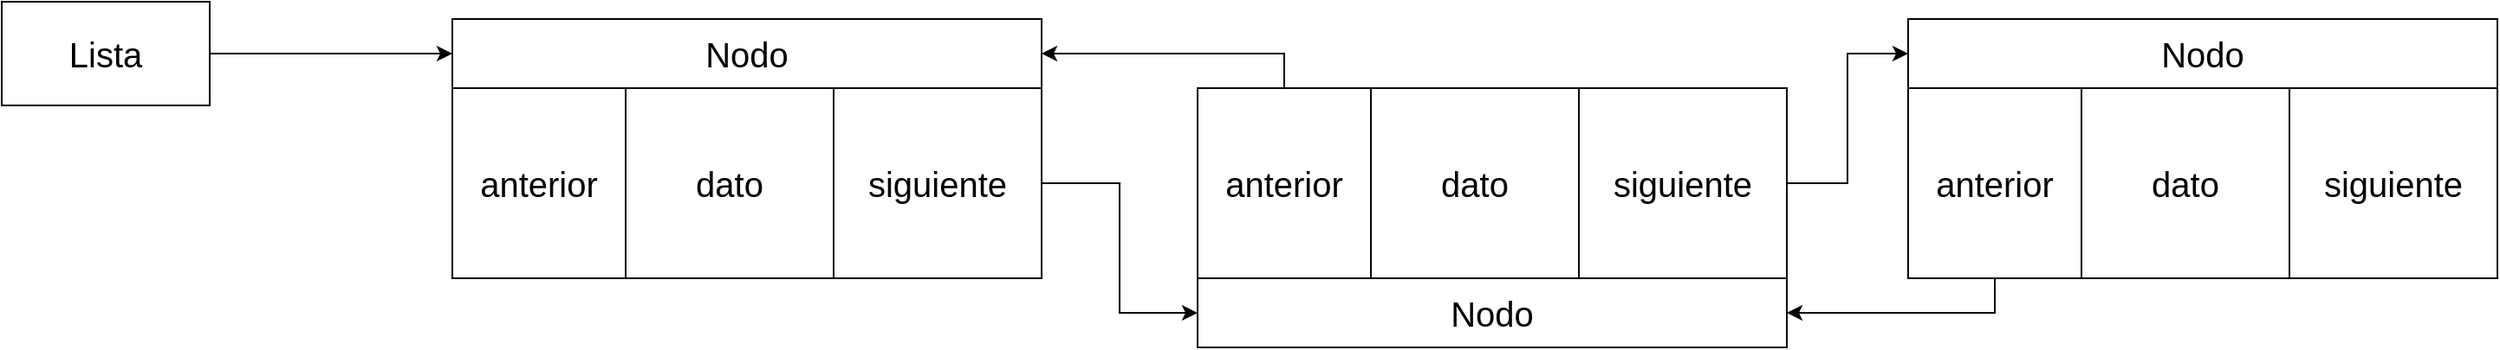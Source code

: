 <mxfile version="24.7.16">
  <diagram name="Page-1" id="jto-qtzXlHKbKDOFZij-">
    <mxGraphModel dx="1793" dy="985" grid="1" gridSize="10" guides="1" tooltips="1" connect="1" arrows="1" fold="1" page="1" pageScale="1" pageWidth="850" pageHeight="1100" math="0" shadow="0">
      <root>
        <mxCell id="0" />
        <mxCell id="1" parent="0" />
        <mxCell id="kgj0ZtWSBMvPHDnNzbXX-109" style="edgeStyle=orthogonalEdgeStyle;rounded=0;orthogonalLoop=1;jettySize=auto;html=1;entryX=0;entryY=0.5;entryDx=0;entryDy=0;" parent="1" source="PpdtgeAWT0-9ttJKp4jD-1" target="PpdtgeAWT0-9ttJKp4jD-12" edge="1">
          <mxGeometry relative="1" as="geometry">
            <mxPoint x="680" y="235.0" as="sourcePoint" />
            <mxPoint x="800" y="335" as="targetPoint" />
            <Array as="points" />
          </mxGeometry>
        </mxCell>
        <mxCell id="PpdtgeAWT0-9ttJKp4jD-1" value="&lt;span style=&quot;font-size: 20px;&quot;&gt;Lista&lt;/span&gt;" style="rounded=0;whiteSpace=wrap;html=1;" vertex="1" parent="1">
          <mxGeometry x="540" y="240" width="120" height="60" as="geometry" />
        </mxCell>
        <mxCell id="PpdtgeAWT0-9ttJKp4jD-16" style="edgeStyle=orthogonalEdgeStyle;rounded=0;orthogonalLoop=1;jettySize=auto;html=1;entryX=1;entryY=0.5;entryDx=0;entryDy=0;" edge="1" parent="1" source="PpdtgeAWT0-9ttJKp4jD-2" target="PpdtgeAWT0-9ttJKp4jD-12">
          <mxGeometry relative="1" as="geometry">
            <Array as="points">
              <mxPoint x="1280" y="270" />
            </Array>
          </mxGeometry>
        </mxCell>
        <mxCell id="PpdtgeAWT0-9ttJKp4jD-31" style="edgeStyle=orthogonalEdgeStyle;rounded=0;orthogonalLoop=1;jettySize=auto;html=1;" edge="1" parent="1" source="PpdtgeAWT0-9ttJKp4jD-2" target="PpdtgeAWT0-9ttJKp4jD-28">
          <mxGeometry relative="1" as="geometry" />
        </mxCell>
        <mxCell id="PpdtgeAWT0-9ttJKp4jD-2" value="" style="rounded=0;whiteSpace=wrap;html=1;" vertex="1" parent="1">
          <mxGeometry x="1230" y="290" width="340" height="110" as="geometry" />
        </mxCell>
        <mxCell id="PpdtgeAWT0-9ttJKp4jD-3" value="" style="endArrow=none;html=1;rounded=0;entryX=0.5;entryY=0;entryDx=0;entryDy=0;exitX=0.5;exitY=1;exitDx=0;exitDy=0;" edge="1" parent="1" source="PpdtgeAWT0-9ttJKp4jD-2" target="PpdtgeAWT0-9ttJKp4jD-2">
          <mxGeometry width="50" height="50" relative="1" as="geometry">
            <mxPoint x="1430" y="370" as="sourcePoint" />
            <mxPoint x="1480" y="320" as="targetPoint" />
          </mxGeometry>
        </mxCell>
        <mxCell id="PpdtgeAWT0-9ttJKp4jD-4" value="&lt;font style=&quot;font-size: 20px;&quot;&gt;siguiente&lt;/font&gt;" style="text;html=1;align=center;verticalAlign=middle;whiteSpace=wrap;rounded=0;" vertex="1" parent="1">
          <mxGeometry x="1470" y="330" width="80" height="30" as="geometry" />
        </mxCell>
        <mxCell id="PpdtgeAWT0-9ttJKp4jD-6" value="&lt;span style=&quot;font-size: 20px;&quot;&gt;Nodo&lt;/span&gt;" style="rounded=0;whiteSpace=wrap;html=1;" vertex="1" parent="1">
          <mxGeometry x="1230" y="400" width="340" height="40" as="geometry" />
        </mxCell>
        <mxCell id="PpdtgeAWT0-9ttJKp4jD-7" value="&lt;span style=&quot;font-size: 20px;&quot;&gt;dato&lt;/span&gt;" style="rounded=0;whiteSpace=wrap;html=1;" vertex="1" parent="1">
          <mxGeometry x="1330" y="290" width="120" height="110" as="geometry" />
        </mxCell>
        <mxCell id="PpdtgeAWT0-9ttJKp4jD-8" value="&lt;span style=&quot;font-size: 20px;&quot;&gt;anterior&lt;/span&gt;" style="text;html=1;align=center;verticalAlign=middle;whiteSpace=wrap;rounded=0;" vertex="1" parent="1">
          <mxGeometry x="1240" y="330" width="80" height="30" as="geometry" />
        </mxCell>
        <mxCell id="PpdtgeAWT0-9ttJKp4jD-15" style="edgeStyle=orthogonalEdgeStyle;rounded=0;orthogonalLoop=1;jettySize=auto;html=1;entryX=0;entryY=0.5;entryDx=0;entryDy=0;" edge="1" parent="1" source="PpdtgeAWT0-9ttJKp4jD-9" target="PpdtgeAWT0-9ttJKp4jD-6">
          <mxGeometry relative="1" as="geometry" />
        </mxCell>
        <mxCell id="PpdtgeAWT0-9ttJKp4jD-9" value="" style="rounded=0;whiteSpace=wrap;html=1;" vertex="1" parent="1">
          <mxGeometry x="800" y="290" width="340" height="110" as="geometry" />
        </mxCell>
        <mxCell id="PpdtgeAWT0-9ttJKp4jD-10" value="" style="endArrow=none;html=1;rounded=0;entryX=0.5;entryY=0;entryDx=0;entryDy=0;exitX=0.5;exitY=1;exitDx=0;exitDy=0;" edge="1" parent="1" source="PpdtgeAWT0-9ttJKp4jD-9" target="PpdtgeAWT0-9ttJKp4jD-9">
          <mxGeometry width="50" height="50" relative="1" as="geometry">
            <mxPoint x="1000" y="370" as="sourcePoint" />
            <mxPoint x="1050" y="320" as="targetPoint" />
          </mxGeometry>
        </mxCell>
        <mxCell id="PpdtgeAWT0-9ttJKp4jD-11" value="&lt;font style=&quot;font-size: 20px;&quot;&gt;siguiente&lt;/font&gt;" style="text;html=1;align=center;verticalAlign=middle;whiteSpace=wrap;rounded=0;" vertex="1" parent="1">
          <mxGeometry x="1040" y="330" width="80" height="30" as="geometry" />
        </mxCell>
        <mxCell id="PpdtgeAWT0-9ttJKp4jD-12" value="&lt;span style=&quot;font-size: 20px;&quot;&gt;Nodo&lt;/span&gt;" style="rounded=0;whiteSpace=wrap;html=1;" vertex="1" parent="1">
          <mxGeometry x="800" y="250" width="340" height="40" as="geometry" />
        </mxCell>
        <mxCell id="PpdtgeAWT0-9ttJKp4jD-13" value="&lt;span style=&quot;font-size: 20px;&quot;&gt;dato&lt;/span&gt;" style="rounded=0;whiteSpace=wrap;html=1;" vertex="1" parent="1">
          <mxGeometry x="900" y="290" width="120" height="110" as="geometry" />
        </mxCell>
        <mxCell id="PpdtgeAWT0-9ttJKp4jD-14" value="&lt;span style=&quot;font-size: 20px;&quot;&gt;anterior&lt;/span&gt;" style="text;html=1;align=center;verticalAlign=middle;whiteSpace=wrap;rounded=0;" vertex="1" parent="1">
          <mxGeometry x="810" y="330" width="80" height="30" as="geometry" />
        </mxCell>
        <mxCell id="PpdtgeAWT0-9ttJKp4jD-32" style="edgeStyle=orthogonalEdgeStyle;rounded=0;orthogonalLoop=1;jettySize=auto;html=1;entryX=1;entryY=0.5;entryDx=0;entryDy=0;" edge="1" parent="1" source="PpdtgeAWT0-9ttJKp4jD-25" target="PpdtgeAWT0-9ttJKp4jD-6">
          <mxGeometry relative="1" as="geometry">
            <Array as="points">
              <mxPoint x="1690" y="420" />
            </Array>
          </mxGeometry>
        </mxCell>
        <mxCell id="PpdtgeAWT0-9ttJKp4jD-25" value="" style="rounded=0;whiteSpace=wrap;html=1;" vertex="1" parent="1">
          <mxGeometry x="1640" y="290" width="340" height="110" as="geometry" />
        </mxCell>
        <mxCell id="PpdtgeAWT0-9ttJKp4jD-26" value="" style="endArrow=none;html=1;rounded=0;entryX=0.5;entryY=0;entryDx=0;entryDy=0;exitX=0.5;exitY=1;exitDx=0;exitDy=0;" edge="1" parent="1" source="PpdtgeAWT0-9ttJKp4jD-25" target="PpdtgeAWT0-9ttJKp4jD-25">
          <mxGeometry width="50" height="50" relative="1" as="geometry">
            <mxPoint x="1840" y="370" as="sourcePoint" />
            <mxPoint x="1890" y="320" as="targetPoint" />
          </mxGeometry>
        </mxCell>
        <mxCell id="PpdtgeAWT0-9ttJKp4jD-27" value="&lt;font style=&quot;font-size: 20px;&quot;&gt;siguiente&lt;/font&gt;" style="text;html=1;align=center;verticalAlign=middle;whiteSpace=wrap;rounded=0;" vertex="1" parent="1">
          <mxGeometry x="1880" y="330" width="80" height="30" as="geometry" />
        </mxCell>
        <mxCell id="PpdtgeAWT0-9ttJKp4jD-28" value="&lt;span style=&quot;font-size: 20px;&quot;&gt;Nodo&lt;/span&gt;" style="rounded=0;whiteSpace=wrap;html=1;" vertex="1" parent="1">
          <mxGeometry x="1640" y="250" width="340" height="40" as="geometry" />
        </mxCell>
        <mxCell id="PpdtgeAWT0-9ttJKp4jD-29" value="&lt;span style=&quot;font-size: 20px;&quot;&gt;dato&lt;/span&gt;" style="rounded=0;whiteSpace=wrap;html=1;" vertex="1" parent="1">
          <mxGeometry x="1740" y="290" width="120" height="110" as="geometry" />
        </mxCell>
        <mxCell id="PpdtgeAWT0-9ttJKp4jD-30" value="&lt;span style=&quot;font-size: 20px;&quot;&gt;anterior&lt;/span&gt;" style="text;html=1;align=center;verticalAlign=middle;whiteSpace=wrap;rounded=0;" vertex="1" parent="1">
          <mxGeometry x="1650" y="330" width="80" height="30" as="geometry" />
        </mxCell>
      </root>
    </mxGraphModel>
  </diagram>
</mxfile>
